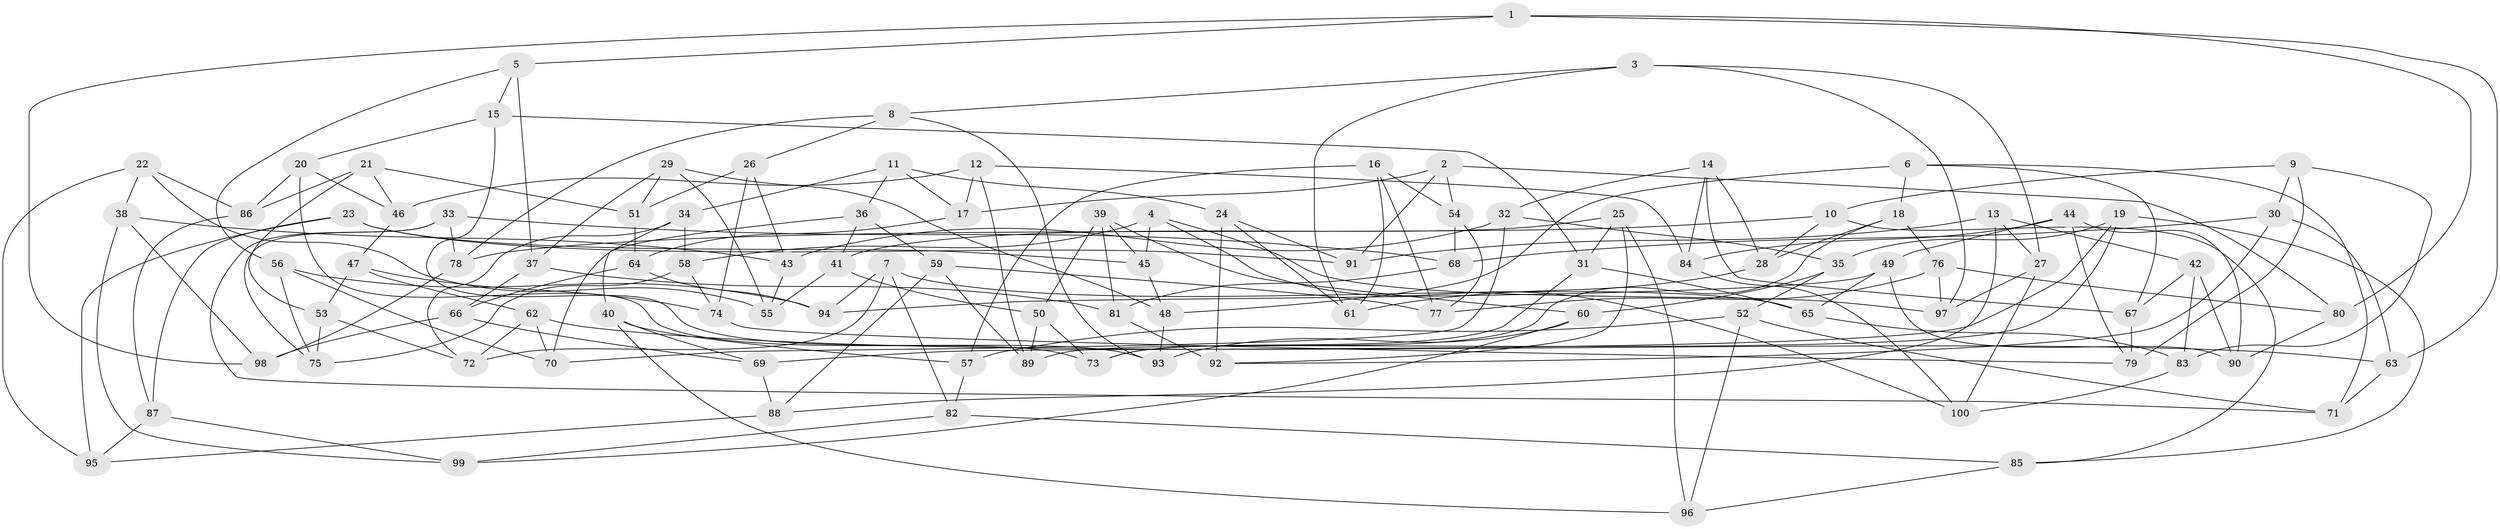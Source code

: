 // coarse degree distribution, {5: 0.02, 9: 0.1, 7: 0.02, 10: 0.08, 4: 0.64, 11: 0.04, 12: 0.02, 3: 0.06, 2: 0.02}
// Generated by graph-tools (version 1.1) at 2025/54/03/04/25 22:54:07]
// undirected, 100 vertices, 200 edges
graph export_dot {
  node [color=gray90,style=filled];
  1;
  2;
  3;
  4;
  5;
  6;
  7;
  8;
  9;
  10;
  11;
  12;
  13;
  14;
  15;
  16;
  17;
  18;
  19;
  20;
  21;
  22;
  23;
  24;
  25;
  26;
  27;
  28;
  29;
  30;
  31;
  32;
  33;
  34;
  35;
  36;
  37;
  38;
  39;
  40;
  41;
  42;
  43;
  44;
  45;
  46;
  47;
  48;
  49;
  50;
  51;
  52;
  53;
  54;
  55;
  56;
  57;
  58;
  59;
  60;
  61;
  62;
  63;
  64;
  65;
  66;
  67;
  68;
  69;
  70;
  71;
  72;
  73;
  74;
  75;
  76;
  77;
  78;
  79;
  80;
  81;
  82;
  83;
  84;
  85;
  86;
  87;
  88;
  89;
  90;
  91;
  92;
  93;
  94;
  95;
  96;
  97;
  98;
  99;
  100;
  1 -- 5;
  1 -- 98;
  1 -- 80;
  1 -- 63;
  2 -- 54;
  2 -- 91;
  2 -- 80;
  2 -- 17;
  3 -- 8;
  3 -- 97;
  3 -- 27;
  3 -- 61;
  4 -- 45;
  4 -- 100;
  4 -- 97;
  4 -- 58;
  5 -- 56;
  5 -- 15;
  5 -- 37;
  6 -- 71;
  6 -- 67;
  6 -- 48;
  6 -- 18;
  7 -- 82;
  7 -- 72;
  7 -- 94;
  7 -- 65;
  8 -- 93;
  8 -- 78;
  8 -- 26;
  9 -- 83;
  9 -- 30;
  9 -- 10;
  9 -- 79;
  10 -- 85;
  10 -- 28;
  10 -- 78;
  11 -- 24;
  11 -- 17;
  11 -- 36;
  11 -- 34;
  12 -- 84;
  12 -- 46;
  12 -- 17;
  12 -- 89;
  13 -- 42;
  13 -- 88;
  13 -- 27;
  13 -- 91;
  14 -- 28;
  14 -- 67;
  14 -- 32;
  14 -- 84;
  15 -- 20;
  15 -- 31;
  15 -- 93;
  16 -- 54;
  16 -- 77;
  16 -- 61;
  16 -- 57;
  17 -- 64;
  18 -- 73;
  18 -- 28;
  18 -- 76;
  19 -- 89;
  19 -- 35;
  19 -- 85;
  19 -- 69;
  20 -- 46;
  20 -- 73;
  20 -- 86;
  21 -- 51;
  21 -- 46;
  21 -- 53;
  21 -- 86;
  22 -- 86;
  22 -- 38;
  22 -- 55;
  22 -- 95;
  23 -- 95;
  23 -- 87;
  23 -- 91;
  23 -- 45;
  24 -- 91;
  24 -- 61;
  24 -- 92;
  25 -- 41;
  25 -- 31;
  25 -- 92;
  25 -- 96;
  26 -- 51;
  26 -- 43;
  26 -- 74;
  27 -- 100;
  27 -- 97;
  28 -- 61;
  29 -- 48;
  29 -- 55;
  29 -- 37;
  29 -- 51;
  30 -- 68;
  30 -- 92;
  30 -- 63;
  31 -- 65;
  31 -- 73;
  32 -- 70;
  32 -- 43;
  32 -- 35;
  33 -- 78;
  33 -- 71;
  33 -- 68;
  33 -- 75;
  34 -- 58;
  34 -- 72;
  34 -- 40;
  35 -- 60;
  35 -- 52;
  36 -- 41;
  36 -- 59;
  36 -- 70;
  37 -- 81;
  37 -- 66;
  38 -- 43;
  38 -- 98;
  38 -- 99;
  39 -- 81;
  39 -- 45;
  39 -- 60;
  39 -- 50;
  40 -- 57;
  40 -- 69;
  40 -- 96;
  41 -- 50;
  41 -- 55;
  42 -- 90;
  42 -- 83;
  42 -- 67;
  43 -- 55;
  44 -- 90;
  44 -- 79;
  44 -- 84;
  44 -- 49;
  45 -- 48;
  46 -- 47;
  47 -- 62;
  47 -- 74;
  47 -- 53;
  48 -- 93;
  49 -- 65;
  49 -- 94;
  49 -- 90;
  50 -- 73;
  50 -- 89;
  51 -- 64;
  52 -- 96;
  52 -- 71;
  52 -- 57;
  53 -- 72;
  53 -- 75;
  54 -- 68;
  54 -- 77;
  56 -- 75;
  56 -- 70;
  56 -- 94;
  57 -- 82;
  58 -- 75;
  58 -- 74;
  59 -- 77;
  59 -- 88;
  59 -- 89;
  60 -- 93;
  60 -- 99;
  62 -- 72;
  62 -- 70;
  62 -- 63;
  63 -- 71;
  64 -- 66;
  64 -- 94;
  65 -- 83;
  66 -- 98;
  66 -- 69;
  67 -- 79;
  68 -- 81;
  69 -- 88;
  74 -- 79;
  76 -- 80;
  76 -- 77;
  76 -- 97;
  78 -- 98;
  80 -- 90;
  81 -- 92;
  82 -- 85;
  82 -- 99;
  83 -- 100;
  84 -- 100;
  85 -- 96;
  86 -- 87;
  87 -- 95;
  87 -- 99;
  88 -- 95;
}
